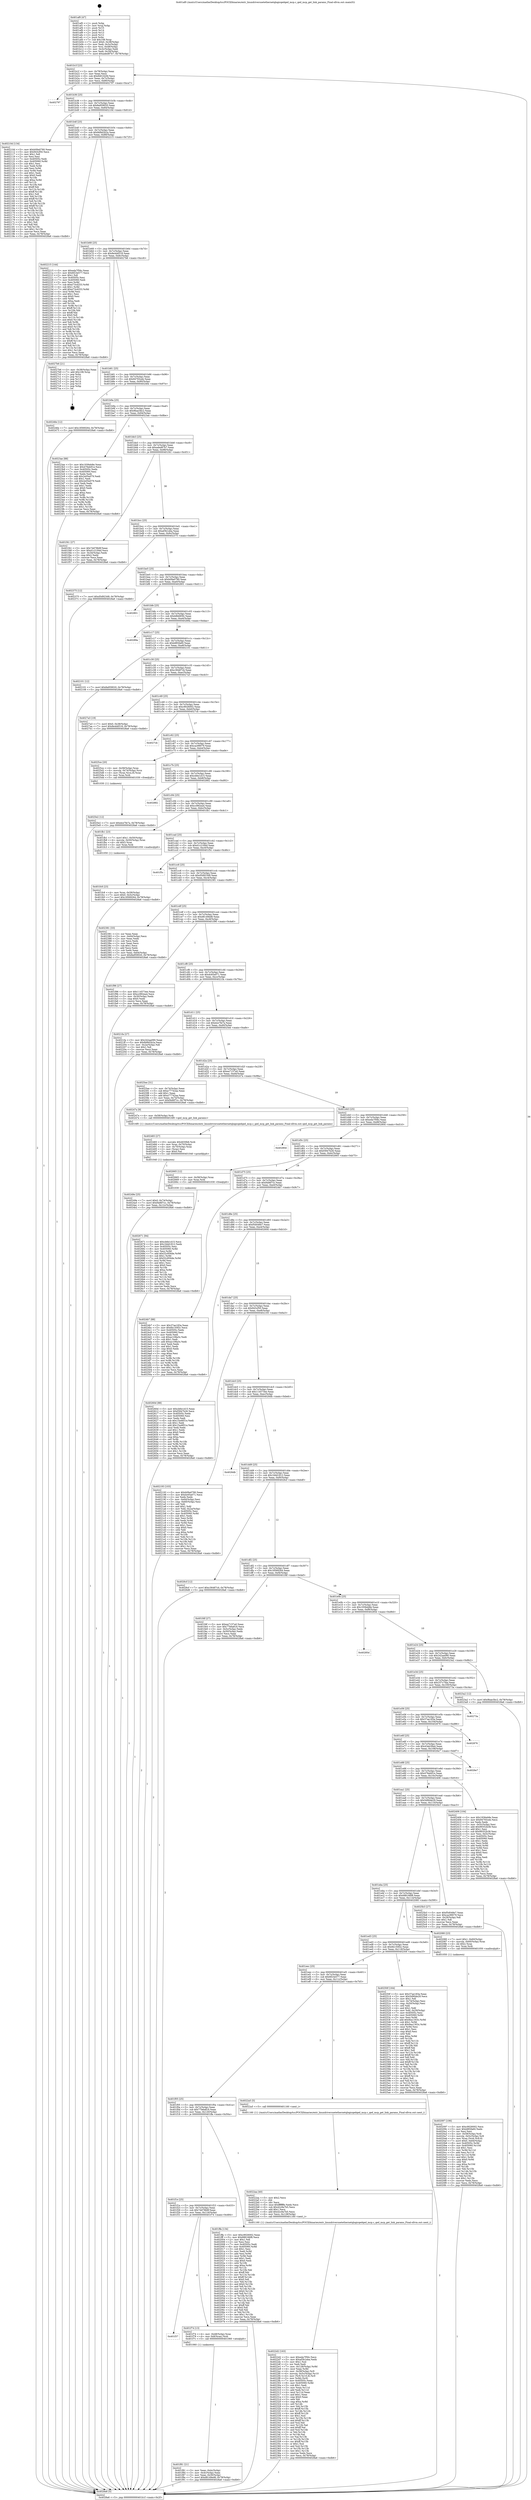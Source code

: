 digraph "0x401af0" {
  label = "0x401af0 (/mnt/c/Users/mathe/Desktop/tcc/POCII/binaries/extr_linuxdriversnetethernetqlogicqedqed_mcp.c_qed_mcp_get_link_params_Final-ollvm.out::main(0))"
  labelloc = "t"
  node[shape=record]

  Entry [label="",width=0.3,height=0.3,shape=circle,fillcolor=black,style=filled]
  "0x401b1f" [label="{
     0x401b1f [23]\l
     | [instrs]\l
     &nbsp;&nbsp;0x401b1f \<+3\>: mov -0x78(%rbp),%eax\l
     &nbsp;&nbsp;0x401b22 \<+2\>: mov %eax,%ecx\l
     &nbsp;&nbsp;0x401b24 \<+6\>: sub $0x840162fd,%ecx\l
     &nbsp;&nbsp;0x401b2a \<+3\>: mov %eax,-0x7c(%rbp)\l
     &nbsp;&nbsp;0x401b2d \<+3\>: mov %ecx,-0x80(%rbp)\l
     &nbsp;&nbsp;0x401b30 \<+6\>: je 0000000000402797 \<main+0xca7\>\l
  }"]
  "0x402797" [label="{
     0x402797\l
  }", style=dashed]
  "0x401b36" [label="{
     0x401b36 [25]\l
     | [instrs]\l
     &nbsp;&nbsp;0x401b36 \<+5\>: jmp 0000000000401b3b \<main+0x4b\>\l
     &nbsp;&nbsp;0x401b3b \<+3\>: mov -0x7c(%rbp),%eax\l
     &nbsp;&nbsp;0x401b3e \<+5\>: sub $0x8a959020,%eax\l
     &nbsp;&nbsp;0x401b43 \<+6\>: mov %eax,-0x84(%rbp)\l
     &nbsp;&nbsp;0x401b49 \<+6\>: je 000000000040210d \<main+0x61d\>\l
  }"]
  Exit [label="",width=0.3,height=0.3,shape=circle,fillcolor=black,style=filled,peripheries=2]
  "0x40210d" [label="{
     0x40210d [134]\l
     | [instrs]\l
     &nbsp;&nbsp;0x40210d \<+5\>: mov $0xb09a0780,%eax\l
     &nbsp;&nbsp;0x402112 \<+5\>: mov $0x943cf50,%ecx\l
     &nbsp;&nbsp;0x402117 \<+2\>: mov $0x1,%dl\l
     &nbsp;&nbsp;0x402119 \<+2\>: xor %esi,%esi\l
     &nbsp;&nbsp;0x40211b \<+7\>: mov 0x40505c,%edi\l
     &nbsp;&nbsp;0x402122 \<+8\>: mov 0x405060,%r8d\l
     &nbsp;&nbsp;0x40212a \<+3\>: sub $0x1,%esi\l
     &nbsp;&nbsp;0x40212d \<+3\>: mov %edi,%r9d\l
     &nbsp;&nbsp;0x402130 \<+3\>: add %esi,%r9d\l
     &nbsp;&nbsp;0x402133 \<+4\>: imul %r9d,%edi\l
     &nbsp;&nbsp;0x402137 \<+3\>: and $0x1,%edi\l
     &nbsp;&nbsp;0x40213a \<+3\>: cmp $0x0,%edi\l
     &nbsp;&nbsp;0x40213d \<+4\>: sete %r10b\l
     &nbsp;&nbsp;0x402141 \<+4\>: cmp $0xa,%r8d\l
     &nbsp;&nbsp;0x402145 \<+4\>: setl %r11b\l
     &nbsp;&nbsp;0x402149 \<+3\>: mov %r10b,%bl\l
     &nbsp;&nbsp;0x40214c \<+3\>: xor $0xff,%bl\l
     &nbsp;&nbsp;0x40214f \<+3\>: mov %r11b,%r14b\l
     &nbsp;&nbsp;0x402152 \<+4\>: xor $0xff,%r14b\l
     &nbsp;&nbsp;0x402156 \<+3\>: xor $0x1,%dl\l
     &nbsp;&nbsp;0x402159 \<+3\>: mov %bl,%r15b\l
     &nbsp;&nbsp;0x40215c \<+4\>: and $0xff,%r15b\l
     &nbsp;&nbsp;0x402160 \<+3\>: and %dl,%r10b\l
     &nbsp;&nbsp;0x402163 \<+3\>: mov %r14b,%r12b\l
     &nbsp;&nbsp;0x402166 \<+4\>: and $0xff,%r12b\l
     &nbsp;&nbsp;0x40216a \<+3\>: and %dl,%r11b\l
     &nbsp;&nbsp;0x40216d \<+3\>: or %r10b,%r15b\l
     &nbsp;&nbsp;0x402170 \<+3\>: or %r11b,%r12b\l
     &nbsp;&nbsp;0x402173 \<+3\>: xor %r12b,%r15b\l
     &nbsp;&nbsp;0x402176 \<+3\>: or %r14b,%bl\l
     &nbsp;&nbsp;0x402179 \<+3\>: xor $0xff,%bl\l
     &nbsp;&nbsp;0x40217c \<+3\>: or $0x1,%dl\l
     &nbsp;&nbsp;0x40217f \<+2\>: and %dl,%bl\l
     &nbsp;&nbsp;0x402181 \<+3\>: or %bl,%r15b\l
     &nbsp;&nbsp;0x402184 \<+4\>: test $0x1,%r15b\l
     &nbsp;&nbsp;0x402188 \<+3\>: cmovne %ecx,%eax\l
     &nbsp;&nbsp;0x40218b \<+3\>: mov %eax,-0x78(%rbp)\l
     &nbsp;&nbsp;0x40218e \<+5\>: jmp 00000000004028a6 \<main+0xdb6\>\l
  }"]
  "0x401b4f" [label="{
     0x401b4f [25]\l
     | [instrs]\l
     &nbsp;&nbsp;0x401b4f \<+5\>: jmp 0000000000401b54 \<main+0x64\>\l
     &nbsp;&nbsp;0x401b54 \<+3\>: mov -0x7c(%rbp),%eax\l
     &nbsp;&nbsp;0x401b57 \<+5\>: sub $0x8d9d2b2a,%eax\l
     &nbsp;&nbsp;0x401b5c \<+6\>: mov %eax,-0x88(%rbp)\l
     &nbsp;&nbsp;0x401b62 \<+6\>: je 0000000000402215 \<main+0x725\>\l
  }"]
  "0x402671" [label="{
     0x402671 [94]\l
     | [instrs]\l
     &nbsp;&nbsp;0x402671 \<+5\>: mov $0xcb6e1d15,%ecx\l
     &nbsp;&nbsp;0x402676 \<+5\>: mov $0x16dd1812,%edx\l
     &nbsp;&nbsp;0x40267b \<+7\>: mov 0x40505c,%esi\l
     &nbsp;&nbsp;0x402682 \<+8\>: mov 0x405060,%r8d\l
     &nbsp;&nbsp;0x40268a \<+3\>: mov %esi,%r9d\l
     &nbsp;&nbsp;0x40268d \<+7\>: add $0x52c856de,%r9d\l
     &nbsp;&nbsp;0x402694 \<+4\>: sub $0x1,%r9d\l
     &nbsp;&nbsp;0x402698 \<+7\>: sub $0x52c856de,%r9d\l
     &nbsp;&nbsp;0x40269f \<+4\>: imul %r9d,%esi\l
     &nbsp;&nbsp;0x4026a3 \<+3\>: and $0x1,%esi\l
     &nbsp;&nbsp;0x4026a6 \<+3\>: cmp $0x0,%esi\l
     &nbsp;&nbsp;0x4026a9 \<+4\>: sete %r10b\l
     &nbsp;&nbsp;0x4026ad \<+4\>: cmp $0xa,%r8d\l
     &nbsp;&nbsp;0x4026b1 \<+4\>: setl %r11b\l
     &nbsp;&nbsp;0x4026b5 \<+3\>: mov %r10b,%bl\l
     &nbsp;&nbsp;0x4026b8 \<+3\>: and %r11b,%bl\l
     &nbsp;&nbsp;0x4026bb \<+3\>: xor %r11b,%r10b\l
     &nbsp;&nbsp;0x4026be \<+3\>: or %r10b,%bl\l
     &nbsp;&nbsp;0x4026c1 \<+3\>: test $0x1,%bl\l
     &nbsp;&nbsp;0x4026c4 \<+3\>: cmovne %edx,%ecx\l
     &nbsp;&nbsp;0x4026c7 \<+3\>: mov %ecx,-0x78(%rbp)\l
     &nbsp;&nbsp;0x4026ca \<+5\>: jmp 00000000004028a6 \<main+0xdb6\>\l
  }"]
  "0x402215" [label="{
     0x402215 [144]\l
     | [instrs]\l
     &nbsp;&nbsp;0x402215 \<+5\>: mov $0xeda7f56c,%eax\l
     &nbsp;&nbsp;0x40221a \<+5\>: mov $0x6f23e577,%ecx\l
     &nbsp;&nbsp;0x40221f \<+2\>: mov $0x1,%dl\l
     &nbsp;&nbsp;0x402221 \<+7\>: mov 0x40505c,%esi\l
     &nbsp;&nbsp;0x402228 \<+7\>: mov 0x405060,%edi\l
     &nbsp;&nbsp;0x40222f \<+3\>: mov %esi,%r8d\l
     &nbsp;&nbsp;0x402232 \<+7\>: sub $0xe73cd253,%r8d\l
     &nbsp;&nbsp;0x402239 \<+4\>: sub $0x1,%r8d\l
     &nbsp;&nbsp;0x40223d \<+7\>: add $0xe73cd253,%r8d\l
     &nbsp;&nbsp;0x402244 \<+4\>: imul %r8d,%esi\l
     &nbsp;&nbsp;0x402248 \<+3\>: and $0x1,%esi\l
     &nbsp;&nbsp;0x40224b \<+3\>: cmp $0x0,%esi\l
     &nbsp;&nbsp;0x40224e \<+4\>: sete %r9b\l
     &nbsp;&nbsp;0x402252 \<+3\>: cmp $0xa,%edi\l
     &nbsp;&nbsp;0x402255 \<+4\>: setl %r10b\l
     &nbsp;&nbsp;0x402259 \<+3\>: mov %r9b,%r11b\l
     &nbsp;&nbsp;0x40225c \<+4\>: xor $0xff,%r11b\l
     &nbsp;&nbsp;0x402260 \<+3\>: mov %r10b,%bl\l
     &nbsp;&nbsp;0x402263 \<+3\>: xor $0xff,%bl\l
     &nbsp;&nbsp;0x402266 \<+3\>: xor $0x0,%dl\l
     &nbsp;&nbsp;0x402269 \<+3\>: mov %r11b,%r14b\l
     &nbsp;&nbsp;0x40226c \<+4\>: and $0x0,%r14b\l
     &nbsp;&nbsp;0x402270 \<+3\>: and %dl,%r9b\l
     &nbsp;&nbsp;0x402273 \<+3\>: mov %bl,%r15b\l
     &nbsp;&nbsp;0x402276 \<+4\>: and $0x0,%r15b\l
     &nbsp;&nbsp;0x40227a \<+3\>: and %dl,%r10b\l
     &nbsp;&nbsp;0x40227d \<+3\>: or %r9b,%r14b\l
     &nbsp;&nbsp;0x402280 \<+3\>: or %r10b,%r15b\l
     &nbsp;&nbsp;0x402283 \<+3\>: xor %r15b,%r14b\l
     &nbsp;&nbsp;0x402286 \<+3\>: or %bl,%r11b\l
     &nbsp;&nbsp;0x402289 \<+4\>: xor $0xff,%r11b\l
     &nbsp;&nbsp;0x40228d \<+3\>: or $0x0,%dl\l
     &nbsp;&nbsp;0x402290 \<+3\>: and %dl,%r11b\l
     &nbsp;&nbsp;0x402293 \<+3\>: or %r11b,%r14b\l
     &nbsp;&nbsp;0x402296 \<+4\>: test $0x1,%r14b\l
     &nbsp;&nbsp;0x40229a \<+3\>: cmovne %ecx,%eax\l
     &nbsp;&nbsp;0x40229d \<+3\>: mov %eax,-0x78(%rbp)\l
     &nbsp;&nbsp;0x4022a0 \<+5\>: jmp 00000000004028a6 \<main+0xdb6\>\l
  }"]
  "0x401b68" [label="{
     0x401b68 [25]\l
     | [instrs]\l
     &nbsp;&nbsp;0x401b68 \<+5\>: jmp 0000000000401b6d \<main+0x7d\>\l
     &nbsp;&nbsp;0x401b6d \<+3\>: mov -0x7c(%rbp),%eax\l
     &nbsp;&nbsp;0x401b70 \<+5\>: sub $0x8e4dd518,%eax\l
     &nbsp;&nbsp;0x401b75 \<+6\>: mov %eax,-0x8c(%rbp)\l
     &nbsp;&nbsp;0x401b7b \<+6\>: je 00000000004027b6 \<main+0xcc6\>\l
  }"]
  "0x4025e2" [label="{
     0x4025e2 [12]\l
     | [instrs]\l
     &nbsp;&nbsp;0x4025e2 \<+7\>: movl $0xdce7fe7a,-0x78(%rbp)\l
     &nbsp;&nbsp;0x4025e9 \<+5\>: jmp 00000000004028a6 \<main+0xdb6\>\l
  }"]
  "0x4027b6" [label="{
     0x4027b6 [21]\l
     | [instrs]\l
     &nbsp;&nbsp;0x4027b6 \<+3\>: mov -0x38(%rbp),%eax\l
     &nbsp;&nbsp;0x4027b9 \<+7\>: add $0x108,%rsp\l
     &nbsp;&nbsp;0x4027c0 \<+1\>: pop %rbx\l
     &nbsp;&nbsp;0x4027c1 \<+2\>: pop %r12\l
     &nbsp;&nbsp;0x4027c3 \<+2\>: pop %r13\l
     &nbsp;&nbsp;0x4027c5 \<+2\>: pop %r14\l
     &nbsp;&nbsp;0x4027c7 \<+2\>: pop %r15\l
     &nbsp;&nbsp;0x4027c9 \<+1\>: pop %rbp\l
     &nbsp;&nbsp;0x4027ca \<+1\>: ret\l
  }"]
  "0x401b81" [label="{
     0x401b81 [25]\l
     | [instrs]\l
     &nbsp;&nbsp;0x401b81 \<+5\>: jmp 0000000000401b86 \<main+0x96\>\l
     &nbsp;&nbsp;0x401b86 \<+3\>: mov -0x7c(%rbp),%eax\l
     &nbsp;&nbsp;0x401b89 \<+5\>: sub $0x94793ceb,%eax\l
     &nbsp;&nbsp;0x401b8e \<+6\>: mov %eax,-0x90(%rbp)\l
     &nbsp;&nbsp;0x401b94 \<+6\>: je 000000000040246e \<main+0x97e\>\l
  }"]
  "0x40249e" [label="{
     0x40249e [25]\l
     | [instrs]\l
     &nbsp;&nbsp;0x40249e \<+7\>: movl $0x0,-0x74(%rbp)\l
     &nbsp;&nbsp;0x4024a5 \<+7\>: movl $0xf4d6f7cc,-0x78(%rbp)\l
     &nbsp;&nbsp;0x4024ac \<+6\>: mov %eax,-0x12c(%rbp)\l
     &nbsp;&nbsp;0x4024b2 \<+5\>: jmp 00000000004028a6 \<main+0xdb6\>\l
  }"]
  "0x40246e" [label="{
     0x40246e [12]\l
     | [instrs]\l
     &nbsp;&nbsp;0x40246e \<+7\>: movl $0x18569264,-0x78(%rbp)\l
     &nbsp;&nbsp;0x402475 \<+5\>: jmp 00000000004028a6 \<main+0xdb6\>\l
  }"]
  "0x401b9a" [label="{
     0x401b9a [25]\l
     | [instrs]\l
     &nbsp;&nbsp;0x401b9a \<+5\>: jmp 0000000000401b9f \<main+0xaf\>\l
     &nbsp;&nbsp;0x401b9f \<+3\>: mov -0x7c(%rbp),%eax\l
     &nbsp;&nbsp;0x401ba2 \<+5\>: sub $0x9bae3bc2,%eax\l
     &nbsp;&nbsp;0x401ba7 \<+6\>: mov %eax,-0x94(%rbp)\l
     &nbsp;&nbsp;0x401bad \<+6\>: je 00000000004023ae \<main+0x8be\>\l
  }"]
  "0x402483" [label="{
     0x402483 [27]\l
     | [instrs]\l
     &nbsp;&nbsp;0x402483 \<+10\>: movabs $0x4030b6,%rdi\l
     &nbsp;&nbsp;0x40248d \<+4\>: mov %rax,-0x70(%rbp)\l
     &nbsp;&nbsp;0x402491 \<+4\>: mov -0x70(%rbp),%rax\l
     &nbsp;&nbsp;0x402495 \<+2\>: mov (%rax),%esi\l
     &nbsp;&nbsp;0x402497 \<+2\>: mov $0x0,%al\l
     &nbsp;&nbsp;0x402499 \<+5\>: call 0000000000401040 \<printf@plt\>\l
     | [calls]\l
     &nbsp;&nbsp;0x401040 \{1\} (unknown)\l
  }"]
  "0x4023ae" [label="{
     0x4023ae [88]\l
     | [instrs]\l
     &nbsp;&nbsp;0x4023ae \<+5\>: mov $0x1936eb8e,%eax\l
     &nbsp;&nbsp;0x4023b3 \<+5\>: mov $0x476eb91e,%ecx\l
     &nbsp;&nbsp;0x4023b8 \<+7\>: mov 0x40505c,%edx\l
     &nbsp;&nbsp;0x4023bf \<+7\>: mov 0x405060,%esi\l
     &nbsp;&nbsp;0x4023c6 \<+2\>: mov %edx,%edi\l
     &nbsp;&nbsp;0x4023c8 \<+6\>: add $0x2e05e079,%edi\l
     &nbsp;&nbsp;0x4023ce \<+3\>: sub $0x1,%edi\l
     &nbsp;&nbsp;0x4023d1 \<+6\>: sub $0x2e05e079,%edi\l
     &nbsp;&nbsp;0x4023d7 \<+3\>: imul %edi,%edx\l
     &nbsp;&nbsp;0x4023da \<+3\>: and $0x1,%edx\l
     &nbsp;&nbsp;0x4023dd \<+3\>: cmp $0x0,%edx\l
     &nbsp;&nbsp;0x4023e0 \<+4\>: sete %r8b\l
     &nbsp;&nbsp;0x4023e4 \<+3\>: cmp $0xa,%esi\l
     &nbsp;&nbsp;0x4023e7 \<+4\>: setl %r9b\l
     &nbsp;&nbsp;0x4023eb \<+3\>: mov %r8b,%r10b\l
     &nbsp;&nbsp;0x4023ee \<+3\>: and %r9b,%r10b\l
     &nbsp;&nbsp;0x4023f1 \<+3\>: xor %r9b,%r8b\l
     &nbsp;&nbsp;0x4023f4 \<+3\>: or %r8b,%r10b\l
     &nbsp;&nbsp;0x4023f7 \<+4\>: test $0x1,%r10b\l
     &nbsp;&nbsp;0x4023fb \<+3\>: cmovne %ecx,%eax\l
     &nbsp;&nbsp;0x4023fe \<+3\>: mov %eax,-0x78(%rbp)\l
     &nbsp;&nbsp;0x402401 \<+5\>: jmp 00000000004028a6 \<main+0xdb6\>\l
  }"]
  "0x401bb3" [label="{
     0x401bb3 [25]\l
     | [instrs]\l
     &nbsp;&nbsp;0x401bb3 \<+5\>: jmp 0000000000401bb8 \<main+0xc8\>\l
     &nbsp;&nbsp;0x401bb8 \<+3\>: mov -0x7c(%rbp),%eax\l
     &nbsp;&nbsp;0x401bbb \<+5\>: sub $0xaded87b7,%eax\l
     &nbsp;&nbsp;0x401bc0 \<+6\>: mov %eax,-0x98(%rbp)\l
     &nbsp;&nbsp;0x401bc6 \<+6\>: je 0000000000401f41 \<main+0x451\>\l
  }"]
  "0x4022d2" [label="{
     0x4022d2 [163]\l
     | [instrs]\l
     &nbsp;&nbsp;0x4022d2 \<+5\>: mov $0xeda7f56c,%ecx\l
     &nbsp;&nbsp;0x4022d7 \<+5\>: mov $0xaf3b1eba,%edx\l
     &nbsp;&nbsp;0x4022dc \<+3\>: mov $0x1,%sil\l
     &nbsp;&nbsp;0x4022df \<+2\>: xor %edi,%edi\l
     &nbsp;&nbsp;0x4022e1 \<+7\>: mov -0x128(%rbp),%r8d\l
     &nbsp;&nbsp;0x4022e8 \<+4\>: imul %eax,%r8d\l
     &nbsp;&nbsp;0x4022ec \<+4\>: mov -0x58(%rbp),%r9\l
     &nbsp;&nbsp;0x4022f0 \<+4\>: movslq -0x5c(%rbp),%r10\l
     &nbsp;&nbsp;0x4022f4 \<+4\>: mov (%r9,%r10,8),%r9\l
     &nbsp;&nbsp;0x4022f8 \<+3\>: mov %r8d,(%r9)\l
     &nbsp;&nbsp;0x4022fb \<+7\>: mov 0x40505c,%eax\l
     &nbsp;&nbsp;0x402302 \<+8\>: mov 0x405060,%r8d\l
     &nbsp;&nbsp;0x40230a \<+3\>: sub $0x1,%edi\l
     &nbsp;&nbsp;0x40230d \<+3\>: mov %eax,%r11d\l
     &nbsp;&nbsp;0x402310 \<+3\>: add %edi,%r11d\l
     &nbsp;&nbsp;0x402313 \<+4\>: imul %r11d,%eax\l
     &nbsp;&nbsp;0x402317 \<+3\>: and $0x1,%eax\l
     &nbsp;&nbsp;0x40231a \<+3\>: cmp $0x0,%eax\l
     &nbsp;&nbsp;0x40231d \<+3\>: sete %bl\l
     &nbsp;&nbsp;0x402320 \<+4\>: cmp $0xa,%r8d\l
     &nbsp;&nbsp;0x402324 \<+4\>: setl %r14b\l
     &nbsp;&nbsp;0x402328 \<+3\>: mov %bl,%r15b\l
     &nbsp;&nbsp;0x40232b \<+4\>: xor $0xff,%r15b\l
     &nbsp;&nbsp;0x40232f \<+3\>: mov %r14b,%r12b\l
     &nbsp;&nbsp;0x402332 \<+4\>: xor $0xff,%r12b\l
     &nbsp;&nbsp;0x402336 \<+4\>: xor $0x1,%sil\l
     &nbsp;&nbsp;0x40233a \<+3\>: mov %r15b,%r13b\l
     &nbsp;&nbsp;0x40233d \<+4\>: and $0xff,%r13b\l
     &nbsp;&nbsp;0x402341 \<+3\>: and %sil,%bl\l
     &nbsp;&nbsp;0x402344 \<+3\>: mov %r12b,%al\l
     &nbsp;&nbsp;0x402347 \<+2\>: and $0xff,%al\l
     &nbsp;&nbsp;0x402349 \<+3\>: and %sil,%r14b\l
     &nbsp;&nbsp;0x40234c \<+3\>: or %bl,%r13b\l
     &nbsp;&nbsp;0x40234f \<+3\>: or %r14b,%al\l
     &nbsp;&nbsp;0x402352 \<+3\>: xor %al,%r13b\l
     &nbsp;&nbsp;0x402355 \<+3\>: or %r12b,%r15b\l
     &nbsp;&nbsp;0x402358 \<+4\>: xor $0xff,%r15b\l
     &nbsp;&nbsp;0x40235c \<+4\>: or $0x1,%sil\l
     &nbsp;&nbsp;0x402360 \<+3\>: and %sil,%r15b\l
     &nbsp;&nbsp;0x402363 \<+3\>: or %r15b,%r13b\l
     &nbsp;&nbsp;0x402366 \<+4\>: test $0x1,%r13b\l
     &nbsp;&nbsp;0x40236a \<+3\>: cmovne %edx,%ecx\l
     &nbsp;&nbsp;0x40236d \<+3\>: mov %ecx,-0x78(%rbp)\l
     &nbsp;&nbsp;0x402370 \<+5\>: jmp 00000000004028a6 \<main+0xdb6\>\l
  }"]
  "0x401f41" [label="{
     0x401f41 [27]\l
     | [instrs]\l
     &nbsp;&nbsp;0x401f41 \<+5\>: mov $0x7dd78b9f,%eax\l
     &nbsp;&nbsp;0x401f46 \<+5\>: mov $0xd1c2184d,%ecx\l
     &nbsp;&nbsp;0x401f4b \<+3\>: mov -0x34(%rbp),%edx\l
     &nbsp;&nbsp;0x401f4e \<+3\>: cmp $0x2,%edx\l
     &nbsp;&nbsp;0x401f51 \<+3\>: cmovne %ecx,%eax\l
     &nbsp;&nbsp;0x401f54 \<+3\>: mov %eax,-0x78(%rbp)\l
     &nbsp;&nbsp;0x401f57 \<+5\>: jmp 00000000004028a6 \<main+0xdb6\>\l
  }"]
  "0x401bcc" [label="{
     0x401bcc [25]\l
     | [instrs]\l
     &nbsp;&nbsp;0x401bcc \<+5\>: jmp 0000000000401bd1 \<main+0xe1\>\l
     &nbsp;&nbsp;0x401bd1 \<+3\>: mov -0x7c(%rbp),%eax\l
     &nbsp;&nbsp;0x401bd4 \<+5\>: sub $0xaf3b1eba,%eax\l
     &nbsp;&nbsp;0x401bd9 \<+6\>: mov %eax,-0x9c(%rbp)\l
     &nbsp;&nbsp;0x401bdf \<+6\>: je 0000000000402375 \<main+0x885\>\l
  }"]
  "0x4028a6" [label="{
     0x4028a6 [5]\l
     | [instrs]\l
     &nbsp;&nbsp;0x4028a6 \<+5\>: jmp 0000000000401b1f \<main+0x2f\>\l
  }"]
  "0x401af0" [label="{
     0x401af0 [47]\l
     | [instrs]\l
     &nbsp;&nbsp;0x401af0 \<+1\>: push %rbp\l
     &nbsp;&nbsp;0x401af1 \<+3\>: mov %rsp,%rbp\l
     &nbsp;&nbsp;0x401af4 \<+2\>: push %r15\l
     &nbsp;&nbsp;0x401af6 \<+2\>: push %r14\l
     &nbsp;&nbsp;0x401af8 \<+2\>: push %r13\l
     &nbsp;&nbsp;0x401afa \<+2\>: push %r12\l
     &nbsp;&nbsp;0x401afc \<+1\>: push %rbx\l
     &nbsp;&nbsp;0x401afd \<+7\>: sub $0x108,%rsp\l
     &nbsp;&nbsp;0x401b04 \<+7\>: movl $0x0,-0x38(%rbp)\l
     &nbsp;&nbsp;0x401b0b \<+3\>: mov %edi,-0x3c(%rbp)\l
     &nbsp;&nbsp;0x401b0e \<+4\>: mov %rsi,-0x48(%rbp)\l
     &nbsp;&nbsp;0x401b12 \<+3\>: mov -0x3c(%rbp),%edi\l
     &nbsp;&nbsp;0x401b15 \<+3\>: mov %edi,-0x34(%rbp)\l
     &nbsp;&nbsp;0x401b18 \<+7\>: movl $0xaded87b7,-0x78(%rbp)\l
  }"]
  "0x4022aa" [label="{
     0x4022aa [40]\l
     | [instrs]\l
     &nbsp;&nbsp;0x4022aa \<+5\>: mov $0x2,%ecx\l
     &nbsp;&nbsp;0x4022af \<+1\>: cltd\l
     &nbsp;&nbsp;0x4022b0 \<+2\>: idiv %ecx\l
     &nbsp;&nbsp;0x4022b2 \<+6\>: imul $0xfffffffe,%edx,%ecx\l
     &nbsp;&nbsp;0x4022b8 \<+6\>: sub $0x42c9a7b5,%ecx\l
     &nbsp;&nbsp;0x4022be \<+3\>: add $0x1,%ecx\l
     &nbsp;&nbsp;0x4022c1 \<+6\>: add $0x42c9a7b5,%ecx\l
     &nbsp;&nbsp;0x4022c7 \<+6\>: mov %ecx,-0x128(%rbp)\l
     &nbsp;&nbsp;0x4022cd \<+5\>: call 0000000000401160 \<next_i\>\l
     | [calls]\l
     &nbsp;&nbsp;0x401160 \{1\} (/mnt/c/Users/mathe/Desktop/tcc/POCII/binaries/extr_linuxdriversnetethernetqlogicqedqed_mcp.c_qed_mcp_get_link_params_Final-ollvm.out::next_i)\l
  }"]
  "0x402375" [label="{
     0x402375 [12]\l
     | [instrs]\l
     &nbsp;&nbsp;0x402375 \<+7\>: movl $0xd5d923d9,-0x78(%rbp)\l
     &nbsp;&nbsp;0x40237c \<+5\>: jmp 00000000004028a6 \<main+0xdb6\>\l
  }"]
  "0x401be5" [label="{
     0x401be5 [25]\l
     | [instrs]\l
     &nbsp;&nbsp;0x401be5 \<+5\>: jmp 0000000000401bea \<main+0xfa\>\l
     &nbsp;&nbsp;0x401bea \<+3\>: mov -0x7c(%rbp),%eax\l
     &nbsp;&nbsp;0x401bed \<+5\>: sub $0xb09a0780,%eax\l
     &nbsp;&nbsp;0x401bf2 \<+6\>: mov %eax,-0xa0(%rbp)\l
     &nbsp;&nbsp;0x401bf8 \<+6\>: je 0000000000402801 \<main+0xd11\>\l
  }"]
  "0x402097" [label="{
     0x402097 [106]\l
     | [instrs]\l
     &nbsp;&nbsp;0x402097 \<+5\>: mov $0xc9026002,%ecx\l
     &nbsp;&nbsp;0x40209c \<+5\>: mov $0xb8f2fa60,%edx\l
     &nbsp;&nbsp;0x4020a1 \<+2\>: xor %esi,%esi\l
     &nbsp;&nbsp;0x4020a3 \<+4\>: mov -0x58(%rbp),%rdi\l
     &nbsp;&nbsp;0x4020a7 \<+4\>: movslq -0x5c(%rbp),%r8\l
     &nbsp;&nbsp;0x4020ab \<+4\>: mov %rax,(%rdi,%r8,8)\l
     &nbsp;&nbsp;0x4020af \<+7\>: movl $0x0,-0x64(%rbp)\l
     &nbsp;&nbsp;0x4020b6 \<+8\>: mov 0x40505c,%r9d\l
     &nbsp;&nbsp;0x4020be \<+8\>: mov 0x405060,%r10d\l
     &nbsp;&nbsp;0x4020c6 \<+3\>: sub $0x1,%esi\l
     &nbsp;&nbsp;0x4020c9 \<+3\>: mov %r9d,%r11d\l
     &nbsp;&nbsp;0x4020cc \<+3\>: add %esi,%r11d\l
     &nbsp;&nbsp;0x4020cf \<+4\>: imul %r11d,%r9d\l
     &nbsp;&nbsp;0x4020d3 \<+4\>: and $0x1,%r9d\l
     &nbsp;&nbsp;0x4020d7 \<+4\>: cmp $0x0,%r9d\l
     &nbsp;&nbsp;0x4020db \<+3\>: sete %bl\l
     &nbsp;&nbsp;0x4020de \<+4\>: cmp $0xa,%r10d\l
     &nbsp;&nbsp;0x4020e2 \<+4\>: setl %r14b\l
     &nbsp;&nbsp;0x4020e6 \<+3\>: mov %bl,%r15b\l
     &nbsp;&nbsp;0x4020e9 \<+3\>: and %r14b,%r15b\l
     &nbsp;&nbsp;0x4020ec \<+3\>: xor %r14b,%bl\l
     &nbsp;&nbsp;0x4020ef \<+3\>: or %bl,%r15b\l
     &nbsp;&nbsp;0x4020f2 \<+4\>: test $0x1,%r15b\l
     &nbsp;&nbsp;0x4020f6 \<+3\>: cmovne %edx,%ecx\l
     &nbsp;&nbsp;0x4020f9 \<+3\>: mov %ecx,-0x78(%rbp)\l
     &nbsp;&nbsp;0x4020fc \<+5\>: jmp 00000000004028a6 \<main+0xdb6\>\l
  }"]
  "0x402801" [label="{
     0x402801\l
  }", style=dashed]
  "0x401bfe" [label="{
     0x401bfe [25]\l
     | [instrs]\l
     &nbsp;&nbsp;0x401bfe \<+5\>: jmp 0000000000401c03 \<main+0x113\>\l
     &nbsp;&nbsp;0x401c03 \<+3\>: mov -0x7c(%rbp),%eax\l
     &nbsp;&nbsp;0x401c06 \<+5\>: sub $0xb8b685fc,%eax\l
     &nbsp;&nbsp;0x401c0b \<+6\>: mov %eax,-0xa4(%rbp)\l
     &nbsp;&nbsp;0x401c11 \<+6\>: je 000000000040289a \<main+0xdaa\>\l
  }"]
  "0x401fc8" [label="{
     0x401fc8 [23]\l
     | [instrs]\l
     &nbsp;&nbsp;0x401fc8 \<+4\>: mov %rax,-0x58(%rbp)\l
     &nbsp;&nbsp;0x401fcc \<+7\>: movl $0x0,-0x5c(%rbp)\l
     &nbsp;&nbsp;0x401fd3 \<+7\>: movl $0x18569264,-0x78(%rbp)\l
     &nbsp;&nbsp;0x401fda \<+5\>: jmp 00000000004028a6 \<main+0xdb6\>\l
  }"]
  "0x40289a" [label="{
     0x40289a\l
  }", style=dashed]
  "0x401c17" [label="{
     0x401c17 [25]\l
     | [instrs]\l
     &nbsp;&nbsp;0x401c17 \<+5\>: jmp 0000000000401c1c \<main+0x12c\>\l
     &nbsp;&nbsp;0x401c1c \<+3\>: mov -0x7c(%rbp),%eax\l
     &nbsp;&nbsp;0x401c1f \<+5\>: sub $0xb8f2fa60,%eax\l
     &nbsp;&nbsp;0x401c24 \<+6\>: mov %eax,-0xa8(%rbp)\l
     &nbsp;&nbsp;0x401c2a \<+6\>: je 0000000000402101 \<main+0x611\>\l
  }"]
  "0x401f81" [label="{
     0x401f81 [21]\l
     | [instrs]\l
     &nbsp;&nbsp;0x401f81 \<+3\>: mov %eax,-0x4c(%rbp)\l
     &nbsp;&nbsp;0x401f84 \<+3\>: mov -0x4c(%rbp),%eax\l
     &nbsp;&nbsp;0x401f87 \<+3\>: mov %eax,-0x30(%rbp)\l
     &nbsp;&nbsp;0x401f8a \<+7\>: movl $0xd8149ed8,-0x78(%rbp)\l
     &nbsp;&nbsp;0x401f91 \<+5\>: jmp 00000000004028a6 \<main+0xdb6\>\l
  }"]
  "0x402101" [label="{
     0x402101 [12]\l
     | [instrs]\l
     &nbsp;&nbsp;0x402101 \<+7\>: movl $0x8a959020,-0x78(%rbp)\l
     &nbsp;&nbsp;0x402108 \<+5\>: jmp 00000000004028a6 \<main+0xdb6\>\l
  }"]
  "0x401c30" [label="{
     0x401c30 [25]\l
     | [instrs]\l
     &nbsp;&nbsp;0x401c30 \<+5\>: jmp 0000000000401c35 \<main+0x145\>\l
     &nbsp;&nbsp;0x401c35 \<+3\>: mov -0x7c(%rbp),%eax\l
     &nbsp;&nbsp;0x401c38 \<+5\>: sub $0xc36487cb,%eax\l
     &nbsp;&nbsp;0x401c3d \<+6\>: mov %eax,-0xac(%rbp)\l
     &nbsp;&nbsp;0x401c43 \<+6\>: je 00000000004027a3 \<main+0xcb3\>\l
  }"]
  "0x401f37" [label="{
     0x401f37\l
  }", style=dashed]
  "0x4027a3" [label="{
     0x4027a3 [19]\l
     | [instrs]\l
     &nbsp;&nbsp;0x4027a3 \<+7\>: movl $0x0,-0x38(%rbp)\l
     &nbsp;&nbsp;0x4027aa \<+7\>: movl $0x8e4dd518,-0x78(%rbp)\l
     &nbsp;&nbsp;0x4027b1 \<+5\>: jmp 00000000004028a6 \<main+0xdb6\>\l
  }"]
  "0x401c49" [label="{
     0x401c49 [25]\l
     | [instrs]\l
     &nbsp;&nbsp;0x401c49 \<+5\>: jmp 0000000000401c4e \<main+0x15e\>\l
     &nbsp;&nbsp;0x401c4e \<+3\>: mov -0x7c(%rbp),%eax\l
     &nbsp;&nbsp;0x401c51 \<+5\>: sub $0xc9026002,%eax\l
     &nbsp;&nbsp;0x401c56 \<+6\>: mov %eax,-0xb0(%rbp)\l
     &nbsp;&nbsp;0x401c5c \<+6\>: je 00000000004027cb \<main+0xcdb\>\l
  }"]
  "0x401f74" [label="{
     0x401f74 [13]\l
     | [instrs]\l
     &nbsp;&nbsp;0x401f74 \<+4\>: mov -0x48(%rbp),%rax\l
     &nbsp;&nbsp;0x401f78 \<+4\>: mov 0x8(%rax),%rdi\l
     &nbsp;&nbsp;0x401f7c \<+5\>: call 0000000000401060 \<atoi@plt\>\l
     | [calls]\l
     &nbsp;&nbsp;0x401060 \{1\} (unknown)\l
  }"]
  "0x4027cb" [label="{
     0x4027cb\l
  }", style=dashed]
  "0x401c62" [label="{
     0x401c62 [25]\l
     | [instrs]\l
     &nbsp;&nbsp;0x401c62 \<+5\>: jmp 0000000000401c67 \<main+0x177\>\l
     &nbsp;&nbsp;0x401c67 \<+3\>: mov -0x7c(%rbp),%eax\l
     &nbsp;&nbsp;0x401c6a \<+5\>: sub $0xcac99079,%eax\l
     &nbsp;&nbsp;0x401c6f \<+6\>: mov %eax,-0xb4(%rbp)\l
     &nbsp;&nbsp;0x401c75 \<+6\>: je 00000000004025ce \<main+0xade\>\l
  }"]
  "0x401f1e" [label="{
     0x401f1e [25]\l
     | [instrs]\l
     &nbsp;&nbsp;0x401f1e \<+5\>: jmp 0000000000401f23 \<main+0x433\>\l
     &nbsp;&nbsp;0x401f23 \<+3\>: mov -0x7c(%rbp),%eax\l
     &nbsp;&nbsp;0x401f26 \<+5\>: sub $0x7dd78b9f,%eax\l
     &nbsp;&nbsp;0x401f2b \<+6\>: mov %eax,-0x124(%rbp)\l
     &nbsp;&nbsp;0x401f31 \<+6\>: je 0000000000401f74 \<main+0x484\>\l
  }"]
  "0x4025ce" [label="{
     0x4025ce [20]\l
     | [instrs]\l
     &nbsp;&nbsp;0x4025ce \<+4\>: mov -0x58(%rbp),%rax\l
     &nbsp;&nbsp;0x4025d2 \<+4\>: movslq -0x74(%rbp),%rcx\l
     &nbsp;&nbsp;0x4025d6 \<+4\>: mov (%rax,%rcx,8),%rax\l
     &nbsp;&nbsp;0x4025da \<+3\>: mov %rax,%rdi\l
     &nbsp;&nbsp;0x4025dd \<+5\>: call 0000000000401030 \<free@plt\>\l
     | [calls]\l
     &nbsp;&nbsp;0x401030 \{1\} (unknown)\l
  }"]
  "0x401c7b" [label="{
     0x401c7b [25]\l
     | [instrs]\l
     &nbsp;&nbsp;0x401c7b \<+5\>: jmp 0000000000401c80 \<main+0x190\>\l
     &nbsp;&nbsp;0x401c80 \<+3\>: mov -0x7c(%rbp),%eax\l
     &nbsp;&nbsp;0x401c83 \<+5\>: sub $0xcb6e1d15,%eax\l
     &nbsp;&nbsp;0x401c88 \<+6\>: mov %eax,-0xb8(%rbp)\l
     &nbsp;&nbsp;0x401c8e \<+6\>: je 0000000000402882 \<main+0xd92\>\l
  }"]
  "0x401ffa" [label="{
     0x401ffa [134]\l
     | [instrs]\l
     &nbsp;&nbsp;0x401ffa \<+5\>: mov $0xc9026002,%eax\l
     &nbsp;&nbsp;0x401fff \<+5\>: mov $0x688166f8,%ecx\l
     &nbsp;&nbsp;0x402004 \<+2\>: mov $0x1,%dl\l
     &nbsp;&nbsp;0x402006 \<+2\>: xor %esi,%esi\l
     &nbsp;&nbsp;0x402008 \<+7\>: mov 0x40505c,%edi\l
     &nbsp;&nbsp;0x40200f \<+8\>: mov 0x405060,%r8d\l
     &nbsp;&nbsp;0x402017 \<+3\>: sub $0x1,%esi\l
     &nbsp;&nbsp;0x40201a \<+3\>: mov %edi,%r9d\l
     &nbsp;&nbsp;0x40201d \<+3\>: add %esi,%r9d\l
     &nbsp;&nbsp;0x402020 \<+4\>: imul %r9d,%edi\l
     &nbsp;&nbsp;0x402024 \<+3\>: and $0x1,%edi\l
     &nbsp;&nbsp;0x402027 \<+3\>: cmp $0x0,%edi\l
     &nbsp;&nbsp;0x40202a \<+4\>: sete %r10b\l
     &nbsp;&nbsp;0x40202e \<+4\>: cmp $0xa,%r8d\l
     &nbsp;&nbsp;0x402032 \<+4\>: setl %r11b\l
     &nbsp;&nbsp;0x402036 \<+3\>: mov %r10b,%bl\l
     &nbsp;&nbsp;0x402039 \<+3\>: xor $0xff,%bl\l
     &nbsp;&nbsp;0x40203c \<+3\>: mov %r11b,%r14b\l
     &nbsp;&nbsp;0x40203f \<+4\>: xor $0xff,%r14b\l
     &nbsp;&nbsp;0x402043 \<+3\>: xor $0x0,%dl\l
     &nbsp;&nbsp;0x402046 \<+3\>: mov %bl,%r15b\l
     &nbsp;&nbsp;0x402049 \<+4\>: and $0x0,%r15b\l
     &nbsp;&nbsp;0x40204d \<+3\>: and %dl,%r10b\l
     &nbsp;&nbsp;0x402050 \<+3\>: mov %r14b,%r12b\l
     &nbsp;&nbsp;0x402053 \<+4\>: and $0x0,%r12b\l
     &nbsp;&nbsp;0x402057 \<+3\>: and %dl,%r11b\l
     &nbsp;&nbsp;0x40205a \<+3\>: or %r10b,%r15b\l
     &nbsp;&nbsp;0x40205d \<+3\>: or %r11b,%r12b\l
     &nbsp;&nbsp;0x402060 \<+3\>: xor %r12b,%r15b\l
     &nbsp;&nbsp;0x402063 \<+3\>: or %r14b,%bl\l
     &nbsp;&nbsp;0x402066 \<+3\>: xor $0xff,%bl\l
     &nbsp;&nbsp;0x402069 \<+3\>: or $0x0,%dl\l
     &nbsp;&nbsp;0x40206c \<+2\>: and %dl,%bl\l
     &nbsp;&nbsp;0x40206e \<+3\>: or %bl,%r15b\l
     &nbsp;&nbsp;0x402071 \<+4\>: test $0x1,%r15b\l
     &nbsp;&nbsp;0x402075 \<+3\>: cmovne %ecx,%eax\l
     &nbsp;&nbsp;0x402078 \<+3\>: mov %eax,-0x78(%rbp)\l
     &nbsp;&nbsp;0x40207b \<+5\>: jmp 00000000004028a6 \<main+0xdb6\>\l
  }"]
  "0x402882" [label="{
     0x402882\l
  }", style=dashed]
  "0x401c94" [label="{
     0x401c94 [25]\l
     | [instrs]\l
     &nbsp;&nbsp;0x401c94 \<+5\>: jmp 0000000000401c99 \<main+0x1a9\>\l
     &nbsp;&nbsp;0x401c99 \<+3\>: mov -0x7c(%rbp),%eax\l
     &nbsp;&nbsp;0x401c9c \<+5\>: sub $0xcc992ea4,%eax\l
     &nbsp;&nbsp;0x401ca1 \<+6\>: mov %eax,-0xbc(%rbp)\l
     &nbsp;&nbsp;0x401ca7 \<+6\>: je 0000000000401fb1 \<main+0x4c1\>\l
  }"]
  "0x401f05" [label="{
     0x401f05 [25]\l
     | [instrs]\l
     &nbsp;&nbsp;0x401f05 \<+5\>: jmp 0000000000401f0a \<main+0x41a\>\l
     &nbsp;&nbsp;0x401f0a \<+3\>: mov -0x7c(%rbp),%eax\l
     &nbsp;&nbsp;0x401f0d \<+5\>: sub $0x77b6a816,%eax\l
     &nbsp;&nbsp;0x401f12 \<+6\>: mov %eax,-0x120(%rbp)\l
     &nbsp;&nbsp;0x401f18 \<+6\>: je 0000000000401ffa \<main+0x50a\>\l
  }"]
  "0x401fb1" [label="{
     0x401fb1 [23]\l
     | [instrs]\l
     &nbsp;&nbsp;0x401fb1 \<+7\>: movl $0x1,-0x50(%rbp)\l
     &nbsp;&nbsp;0x401fb8 \<+4\>: movslq -0x50(%rbp),%rax\l
     &nbsp;&nbsp;0x401fbc \<+4\>: shl $0x3,%rax\l
     &nbsp;&nbsp;0x401fc0 \<+3\>: mov %rax,%rdi\l
     &nbsp;&nbsp;0x401fc3 \<+5\>: call 0000000000401050 \<malloc@plt\>\l
     | [calls]\l
     &nbsp;&nbsp;0x401050 \{1\} (unknown)\l
  }"]
  "0x401cad" [label="{
     0x401cad [25]\l
     | [instrs]\l
     &nbsp;&nbsp;0x401cad \<+5\>: jmp 0000000000401cb2 \<main+0x1c2\>\l
     &nbsp;&nbsp;0x401cb2 \<+3\>: mov -0x7c(%rbp),%eax\l
     &nbsp;&nbsp;0x401cb5 \<+5\>: sub $0xd1c2184d,%eax\l
     &nbsp;&nbsp;0x401cba \<+6\>: mov %eax,-0xc0(%rbp)\l
     &nbsp;&nbsp;0x401cc0 \<+6\>: je 0000000000401f5c \<main+0x46c\>\l
  }"]
  "0x4022a5" [label="{
     0x4022a5 [5]\l
     | [instrs]\l
     &nbsp;&nbsp;0x4022a5 \<+5\>: call 0000000000401160 \<next_i\>\l
     | [calls]\l
     &nbsp;&nbsp;0x401160 \{1\} (/mnt/c/Users/mathe/Desktop/tcc/POCII/binaries/extr_linuxdriversnetethernetqlogicqedqed_mcp.c_qed_mcp_get_link_params_Final-ollvm.out::next_i)\l
  }"]
  "0x401f5c" [label="{
     0x401f5c\l
  }", style=dashed]
  "0x401cc6" [label="{
     0x401cc6 [25]\l
     | [instrs]\l
     &nbsp;&nbsp;0x401cc6 \<+5\>: jmp 0000000000401ccb \<main+0x1db\>\l
     &nbsp;&nbsp;0x401ccb \<+3\>: mov -0x7c(%rbp),%eax\l
     &nbsp;&nbsp;0x401cce \<+5\>: sub $0xd5d923d9,%eax\l
     &nbsp;&nbsp;0x401cd3 \<+6\>: mov %eax,-0xc4(%rbp)\l
     &nbsp;&nbsp;0x401cd9 \<+6\>: je 0000000000402381 \<main+0x891\>\l
  }"]
  "0x401eec" [label="{
     0x401eec [25]\l
     | [instrs]\l
     &nbsp;&nbsp;0x401eec \<+5\>: jmp 0000000000401ef1 \<main+0x401\>\l
     &nbsp;&nbsp;0x401ef1 \<+3\>: mov -0x7c(%rbp),%eax\l
     &nbsp;&nbsp;0x401ef4 \<+5\>: sub $0x6f23e577,%eax\l
     &nbsp;&nbsp;0x401ef9 \<+6\>: mov %eax,-0x11c(%rbp)\l
     &nbsp;&nbsp;0x401eff \<+6\>: je 00000000004022a5 \<main+0x7b5\>\l
  }"]
  "0x402381" [label="{
     0x402381 [33]\l
     | [instrs]\l
     &nbsp;&nbsp;0x402381 \<+2\>: xor %eax,%eax\l
     &nbsp;&nbsp;0x402383 \<+3\>: mov -0x64(%rbp),%ecx\l
     &nbsp;&nbsp;0x402386 \<+2\>: mov %eax,%edx\l
     &nbsp;&nbsp;0x402388 \<+2\>: sub %ecx,%edx\l
     &nbsp;&nbsp;0x40238a \<+2\>: mov %eax,%ecx\l
     &nbsp;&nbsp;0x40238c \<+3\>: sub $0x1,%ecx\l
     &nbsp;&nbsp;0x40238f \<+2\>: add %ecx,%edx\l
     &nbsp;&nbsp;0x402391 \<+2\>: sub %edx,%eax\l
     &nbsp;&nbsp;0x402393 \<+3\>: mov %eax,-0x64(%rbp)\l
     &nbsp;&nbsp;0x402396 \<+7\>: movl $0x8a959020,-0x78(%rbp)\l
     &nbsp;&nbsp;0x40239d \<+5\>: jmp 00000000004028a6 \<main+0xdb6\>\l
  }"]
  "0x401cdf" [label="{
     0x401cdf [25]\l
     | [instrs]\l
     &nbsp;&nbsp;0x401cdf \<+5\>: jmp 0000000000401ce4 \<main+0x1f4\>\l
     &nbsp;&nbsp;0x401ce4 \<+3\>: mov -0x7c(%rbp),%eax\l
     &nbsp;&nbsp;0x401ce7 \<+5\>: sub $0xd8149ed8,%eax\l
     &nbsp;&nbsp;0x401cec \<+6\>: mov %eax,-0xc8(%rbp)\l
     &nbsp;&nbsp;0x401cf2 \<+6\>: je 0000000000401f96 \<main+0x4a6\>\l
  }"]
  "0x40250f" [label="{
     0x40250f [164]\l
     | [instrs]\l
     &nbsp;&nbsp;0x40250f \<+5\>: mov $0x37ae183a,%eax\l
     &nbsp;&nbsp;0x402514 \<+5\>: mov $0x5d90de29,%ecx\l
     &nbsp;&nbsp;0x402519 \<+2\>: mov $0x1,%dl\l
     &nbsp;&nbsp;0x40251b \<+3\>: mov -0x74(%rbp),%esi\l
     &nbsp;&nbsp;0x40251e \<+3\>: cmp -0x50(%rbp),%esi\l
     &nbsp;&nbsp;0x402521 \<+4\>: setl %dil\l
     &nbsp;&nbsp;0x402525 \<+4\>: and $0x1,%dil\l
     &nbsp;&nbsp;0x402529 \<+4\>: mov %dil,-0x29(%rbp)\l
     &nbsp;&nbsp;0x40252d \<+7\>: mov 0x40505c,%esi\l
     &nbsp;&nbsp;0x402534 \<+8\>: mov 0x405060,%r8d\l
     &nbsp;&nbsp;0x40253c \<+3\>: mov %esi,%r9d\l
     &nbsp;&nbsp;0x40253f \<+7\>: add $0x9ea1303c,%r9d\l
     &nbsp;&nbsp;0x402546 \<+4\>: sub $0x1,%r9d\l
     &nbsp;&nbsp;0x40254a \<+7\>: sub $0x9ea1303c,%r9d\l
     &nbsp;&nbsp;0x402551 \<+4\>: imul %r9d,%esi\l
     &nbsp;&nbsp;0x402555 \<+3\>: and $0x1,%esi\l
     &nbsp;&nbsp;0x402558 \<+3\>: cmp $0x0,%esi\l
     &nbsp;&nbsp;0x40255b \<+4\>: sete %dil\l
     &nbsp;&nbsp;0x40255f \<+4\>: cmp $0xa,%r8d\l
     &nbsp;&nbsp;0x402563 \<+4\>: setl %r10b\l
     &nbsp;&nbsp;0x402567 \<+3\>: mov %dil,%r11b\l
     &nbsp;&nbsp;0x40256a \<+4\>: xor $0xff,%r11b\l
     &nbsp;&nbsp;0x40256e \<+3\>: mov %r10b,%bl\l
     &nbsp;&nbsp;0x402571 \<+3\>: xor $0xff,%bl\l
     &nbsp;&nbsp;0x402574 \<+3\>: xor $0x1,%dl\l
     &nbsp;&nbsp;0x402577 \<+3\>: mov %r11b,%r14b\l
     &nbsp;&nbsp;0x40257a \<+4\>: and $0xff,%r14b\l
     &nbsp;&nbsp;0x40257e \<+3\>: and %dl,%dil\l
     &nbsp;&nbsp;0x402581 \<+3\>: mov %bl,%r15b\l
     &nbsp;&nbsp;0x402584 \<+4\>: and $0xff,%r15b\l
     &nbsp;&nbsp;0x402588 \<+3\>: and %dl,%r10b\l
     &nbsp;&nbsp;0x40258b \<+3\>: or %dil,%r14b\l
     &nbsp;&nbsp;0x40258e \<+3\>: or %r10b,%r15b\l
     &nbsp;&nbsp;0x402591 \<+3\>: xor %r15b,%r14b\l
     &nbsp;&nbsp;0x402594 \<+3\>: or %bl,%r11b\l
     &nbsp;&nbsp;0x402597 \<+4\>: xor $0xff,%r11b\l
     &nbsp;&nbsp;0x40259b \<+3\>: or $0x1,%dl\l
     &nbsp;&nbsp;0x40259e \<+3\>: and %dl,%r11b\l
     &nbsp;&nbsp;0x4025a1 \<+3\>: or %r11b,%r14b\l
     &nbsp;&nbsp;0x4025a4 \<+4\>: test $0x1,%r14b\l
     &nbsp;&nbsp;0x4025a8 \<+3\>: cmovne %ecx,%eax\l
     &nbsp;&nbsp;0x4025ab \<+3\>: mov %eax,-0x78(%rbp)\l
     &nbsp;&nbsp;0x4025ae \<+5\>: jmp 00000000004028a6 \<main+0xdb6\>\l
  }"]
  "0x401f96" [label="{
     0x401f96 [27]\l
     | [instrs]\l
     &nbsp;&nbsp;0x401f96 \<+5\>: mov $0x114573ee,%eax\l
     &nbsp;&nbsp;0x401f9b \<+5\>: mov $0xcc992ea4,%ecx\l
     &nbsp;&nbsp;0x401fa0 \<+3\>: mov -0x30(%rbp),%edx\l
     &nbsp;&nbsp;0x401fa3 \<+3\>: cmp $0x0,%edx\l
     &nbsp;&nbsp;0x401fa6 \<+3\>: cmove %ecx,%eax\l
     &nbsp;&nbsp;0x401fa9 \<+3\>: mov %eax,-0x78(%rbp)\l
     &nbsp;&nbsp;0x401fac \<+5\>: jmp 00000000004028a6 \<main+0xdb6\>\l
  }"]
  "0x401cf8" [label="{
     0x401cf8 [25]\l
     | [instrs]\l
     &nbsp;&nbsp;0x401cf8 \<+5\>: jmp 0000000000401cfd \<main+0x20d\>\l
     &nbsp;&nbsp;0x401cfd \<+3\>: mov -0x7c(%rbp),%eax\l
     &nbsp;&nbsp;0x401d00 \<+5\>: sub $0xdc65a071,%eax\l
     &nbsp;&nbsp;0x401d05 \<+6\>: mov %eax,-0xcc(%rbp)\l
     &nbsp;&nbsp;0x401d0b \<+6\>: je 00000000004021fa \<main+0x70a\>\l
  }"]
  "0x401ed3" [label="{
     0x401ed3 [25]\l
     | [instrs]\l
     &nbsp;&nbsp;0x401ed3 \<+5\>: jmp 0000000000401ed8 \<main+0x3e8\>\l
     &nbsp;&nbsp;0x401ed8 \<+3\>: mov -0x7c(%rbp),%eax\l
     &nbsp;&nbsp;0x401edb \<+5\>: sub $0x6b150f2c,%eax\l
     &nbsp;&nbsp;0x401ee0 \<+6\>: mov %eax,-0x118(%rbp)\l
     &nbsp;&nbsp;0x401ee6 \<+6\>: je 000000000040250f \<main+0xa1f\>\l
  }"]
  "0x4021fa" [label="{
     0x4021fa [27]\l
     | [instrs]\l
     &nbsp;&nbsp;0x4021fa \<+5\>: mov $0x242aa090,%eax\l
     &nbsp;&nbsp;0x4021ff \<+5\>: mov $0x8d9d2b2a,%ecx\l
     &nbsp;&nbsp;0x402204 \<+3\>: mov -0x2a(%rbp),%dl\l
     &nbsp;&nbsp;0x402207 \<+3\>: test $0x1,%dl\l
     &nbsp;&nbsp;0x40220a \<+3\>: cmovne %ecx,%eax\l
     &nbsp;&nbsp;0x40220d \<+3\>: mov %eax,-0x78(%rbp)\l
     &nbsp;&nbsp;0x402210 \<+5\>: jmp 00000000004028a6 \<main+0xdb6\>\l
  }"]
  "0x401d11" [label="{
     0x401d11 [25]\l
     | [instrs]\l
     &nbsp;&nbsp;0x401d11 \<+5\>: jmp 0000000000401d16 \<main+0x226\>\l
     &nbsp;&nbsp;0x401d16 \<+3\>: mov -0x7c(%rbp),%eax\l
     &nbsp;&nbsp;0x401d19 \<+5\>: sub $0xdce7fe7a,%eax\l
     &nbsp;&nbsp;0x401d1e \<+6\>: mov %eax,-0xd0(%rbp)\l
     &nbsp;&nbsp;0x401d24 \<+6\>: je 00000000004025ee \<main+0xafe\>\l
  }"]
  "0x402080" [label="{
     0x402080 [23]\l
     | [instrs]\l
     &nbsp;&nbsp;0x402080 \<+7\>: movl $0x1,-0x60(%rbp)\l
     &nbsp;&nbsp;0x402087 \<+4\>: movslq -0x60(%rbp),%rax\l
     &nbsp;&nbsp;0x40208b \<+4\>: shl $0x2,%rax\l
     &nbsp;&nbsp;0x40208f \<+3\>: mov %rax,%rdi\l
     &nbsp;&nbsp;0x402092 \<+5\>: call 0000000000401050 \<malloc@plt\>\l
     | [calls]\l
     &nbsp;&nbsp;0x401050 \{1\} (unknown)\l
  }"]
  "0x4025ee" [label="{
     0x4025ee [31]\l
     | [instrs]\l
     &nbsp;&nbsp;0x4025ee \<+3\>: mov -0x74(%rbp),%eax\l
     &nbsp;&nbsp;0x4025f1 \<+5\>: sub $0xa77742aa,%eax\l
     &nbsp;&nbsp;0x4025f6 \<+3\>: add $0x1,%eax\l
     &nbsp;&nbsp;0x4025f9 \<+5\>: add $0xa77742aa,%eax\l
     &nbsp;&nbsp;0x4025fe \<+3\>: mov %eax,-0x74(%rbp)\l
     &nbsp;&nbsp;0x402601 \<+7\>: movl $0xf4d6f7cc,-0x78(%rbp)\l
     &nbsp;&nbsp;0x402608 \<+5\>: jmp 00000000004028a6 \<main+0xdb6\>\l
  }"]
  "0x401d2a" [label="{
     0x401d2a [25]\l
     | [instrs]\l
     &nbsp;&nbsp;0x401d2a \<+5\>: jmp 0000000000401d2f \<main+0x23f\>\l
     &nbsp;&nbsp;0x401d2f \<+3\>: mov -0x7c(%rbp),%eax\l
     &nbsp;&nbsp;0x401d32 \<+5\>: sub $0xea7157a0,%eax\l
     &nbsp;&nbsp;0x401d37 \<+6\>: mov %eax,-0xd4(%rbp)\l
     &nbsp;&nbsp;0x401d3d \<+6\>: je 000000000040247a \<main+0x98a\>\l
  }"]
  "0x401eba" [label="{
     0x401eba [25]\l
     | [instrs]\l
     &nbsp;&nbsp;0x401eba \<+5\>: jmp 0000000000401ebf \<main+0x3cf\>\l
     &nbsp;&nbsp;0x401ebf \<+3\>: mov -0x7c(%rbp),%eax\l
     &nbsp;&nbsp;0x401ec2 \<+5\>: sub $0x688166f8,%eax\l
     &nbsp;&nbsp;0x401ec7 \<+6\>: mov %eax,-0x114(%rbp)\l
     &nbsp;&nbsp;0x401ecd \<+6\>: je 0000000000402080 \<main+0x590\>\l
  }"]
  "0x40247a" [label="{
     0x40247a [9]\l
     | [instrs]\l
     &nbsp;&nbsp;0x40247a \<+4\>: mov -0x58(%rbp),%rdi\l
     &nbsp;&nbsp;0x40247e \<+5\>: call 00000000004016f0 \<qed_mcp_get_link_params\>\l
     | [calls]\l
     &nbsp;&nbsp;0x4016f0 \{1\} (/mnt/c/Users/mathe/Desktop/tcc/POCII/binaries/extr_linuxdriversnetethernetqlogicqedqed_mcp.c_qed_mcp_get_link_params_Final-ollvm.out::qed_mcp_get_link_params)\l
  }"]
  "0x401d43" [label="{
     0x401d43 [25]\l
     | [instrs]\l
     &nbsp;&nbsp;0x401d43 \<+5\>: jmp 0000000000401d48 \<main+0x258\>\l
     &nbsp;&nbsp;0x401d48 \<+3\>: mov -0x7c(%rbp),%eax\l
     &nbsp;&nbsp;0x401d4b \<+5\>: sub $0xeda7f56c,%eax\l
     &nbsp;&nbsp;0x401d50 \<+6\>: mov %eax,-0xd8(%rbp)\l
     &nbsp;&nbsp;0x401d56 \<+6\>: je 000000000040280d \<main+0xd1d\>\l
  }"]
  "0x4025b3" [label="{
     0x4025b3 [27]\l
     | [instrs]\l
     &nbsp;&nbsp;0x4025b3 \<+5\>: mov $0xf5d048e7,%eax\l
     &nbsp;&nbsp;0x4025b8 \<+5\>: mov $0xcac99079,%ecx\l
     &nbsp;&nbsp;0x4025bd \<+3\>: mov -0x29(%rbp),%dl\l
     &nbsp;&nbsp;0x4025c0 \<+3\>: test $0x1,%dl\l
     &nbsp;&nbsp;0x4025c3 \<+3\>: cmovne %ecx,%eax\l
     &nbsp;&nbsp;0x4025c6 \<+3\>: mov %eax,-0x78(%rbp)\l
     &nbsp;&nbsp;0x4025c9 \<+5\>: jmp 00000000004028a6 \<main+0xdb6\>\l
  }"]
  "0x40280d" [label="{
     0x40280d\l
  }", style=dashed]
  "0x401d5c" [label="{
     0x401d5c [25]\l
     | [instrs]\l
     &nbsp;&nbsp;0x401d5c \<+5\>: jmp 0000000000401d61 \<main+0x271\>\l
     &nbsp;&nbsp;0x401d61 \<+3\>: mov -0x7c(%rbp),%eax\l
     &nbsp;&nbsp;0x401d64 \<+5\>: sub $0xf3947b26,%eax\l
     &nbsp;&nbsp;0x401d69 \<+6\>: mov %eax,-0xdc(%rbp)\l
     &nbsp;&nbsp;0x401d6f \<+6\>: je 0000000000402665 \<main+0xb75\>\l
  }"]
  "0x401ea1" [label="{
     0x401ea1 [25]\l
     | [instrs]\l
     &nbsp;&nbsp;0x401ea1 \<+5\>: jmp 0000000000401ea6 \<main+0x3b6\>\l
     &nbsp;&nbsp;0x401ea6 \<+3\>: mov -0x7c(%rbp),%eax\l
     &nbsp;&nbsp;0x401ea9 \<+5\>: sub $0x5d90de29,%eax\l
     &nbsp;&nbsp;0x401eae \<+6\>: mov %eax,-0x110(%rbp)\l
     &nbsp;&nbsp;0x401eb4 \<+6\>: je 00000000004025b3 \<main+0xac3\>\l
  }"]
  "0x402665" [label="{
     0x402665 [12]\l
     | [instrs]\l
     &nbsp;&nbsp;0x402665 \<+4\>: mov -0x58(%rbp),%rax\l
     &nbsp;&nbsp;0x402669 \<+3\>: mov %rax,%rdi\l
     &nbsp;&nbsp;0x40266c \<+5\>: call 0000000000401030 \<free@plt\>\l
     | [calls]\l
     &nbsp;&nbsp;0x401030 \{1\} (unknown)\l
  }"]
  "0x401d75" [label="{
     0x401d75 [25]\l
     | [instrs]\l
     &nbsp;&nbsp;0x401d75 \<+5\>: jmp 0000000000401d7a \<main+0x28a\>\l
     &nbsp;&nbsp;0x401d7a \<+3\>: mov -0x7c(%rbp),%eax\l
     &nbsp;&nbsp;0x401d7d \<+5\>: sub $0xf4d6f7cc,%eax\l
     &nbsp;&nbsp;0x401d82 \<+6\>: mov %eax,-0xe0(%rbp)\l
     &nbsp;&nbsp;0x401d88 \<+6\>: je 00000000004024b7 \<main+0x9c7\>\l
  }"]
  "0x402406" [label="{
     0x402406 [104]\l
     | [instrs]\l
     &nbsp;&nbsp;0x402406 \<+5\>: mov $0x1936eb8e,%eax\l
     &nbsp;&nbsp;0x40240b \<+5\>: mov $0x94793ceb,%ecx\l
     &nbsp;&nbsp;0x402410 \<+2\>: xor %edx,%edx\l
     &nbsp;&nbsp;0x402412 \<+3\>: mov -0x5c(%rbp),%esi\l
     &nbsp;&nbsp;0x402415 \<+6\>: add $0x99352b38,%esi\l
     &nbsp;&nbsp;0x40241b \<+3\>: add $0x1,%esi\l
     &nbsp;&nbsp;0x40241e \<+6\>: sub $0x99352b38,%esi\l
     &nbsp;&nbsp;0x402424 \<+3\>: mov %esi,-0x5c(%rbp)\l
     &nbsp;&nbsp;0x402427 \<+7\>: mov 0x40505c,%esi\l
     &nbsp;&nbsp;0x40242e \<+7\>: mov 0x405060,%edi\l
     &nbsp;&nbsp;0x402435 \<+3\>: sub $0x1,%edx\l
     &nbsp;&nbsp;0x402438 \<+3\>: mov %esi,%r8d\l
     &nbsp;&nbsp;0x40243b \<+3\>: add %edx,%r8d\l
     &nbsp;&nbsp;0x40243e \<+4\>: imul %r8d,%esi\l
     &nbsp;&nbsp;0x402442 \<+3\>: and $0x1,%esi\l
     &nbsp;&nbsp;0x402445 \<+3\>: cmp $0x0,%esi\l
     &nbsp;&nbsp;0x402448 \<+4\>: sete %r9b\l
     &nbsp;&nbsp;0x40244c \<+3\>: cmp $0xa,%edi\l
     &nbsp;&nbsp;0x40244f \<+4\>: setl %r10b\l
     &nbsp;&nbsp;0x402453 \<+3\>: mov %r9b,%r11b\l
     &nbsp;&nbsp;0x402456 \<+3\>: and %r10b,%r11b\l
     &nbsp;&nbsp;0x402459 \<+3\>: xor %r10b,%r9b\l
     &nbsp;&nbsp;0x40245c \<+3\>: or %r9b,%r11b\l
     &nbsp;&nbsp;0x40245f \<+4\>: test $0x1,%r11b\l
     &nbsp;&nbsp;0x402463 \<+3\>: cmovne %ecx,%eax\l
     &nbsp;&nbsp;0x402466 \<+3\>: mov %eax,-0x78(%rbp)\l
     &nbsp;&nbsp;0x402469 \<+5\>: jmp 00000000004028a6 \<main+0xdb6\>\l
  }"]
  "0x4024b7" [label="{
     0x4024b7 [88]\l
     | [instrs]\l
     &nbsp;&nbsp;0x4024b7 \<+5\>: mov $0x37ae183a,%eax\l
     &nbsp;&nbsp;0x4024bc \<+5\>: mov $0x6b150f2c,%ecx\l
     &nbsp;&nbsp;0x4024c1 \<+7\>: mov 0x40505c,%edx\l
     &nbsp;&nbsp;0x4024c8 \<+7\>: mov 0x405060,%esi\l
     &nbsp;&nbsp;0x4024cf \<+2\>: mov %edx,%edi\l
     &nbsp;&nbsp;0x4024d1 \<+6\>: sub $0xac108a3c,%edi\l
     &nbsp;&nbsp;0x4024d7 \<+3\>: sub $0x1,%edi\l
     &nbsp;&nbsp;0x4024da \<+6\>: add $0xac108a3c,%edi\l
     &nbsp;&nbsp;0x4024e0 \<+3\>: imul %edi,%edx\l
     &nbsp;&nbsp;0x4024e3 \<+3\>: and $0x1,%edx\l
     &nbsp;&nbsp;0x4024e6 \<+3\>: cmp $0x0,%edx\l
     &nbsp;&nbsp;0x4024e9 \<+4\>: sete %r8b\l
     &nbsp;&nbsp;0x4024ed \<+3\>: cmp $0xa,%esi\l
     &nbsp;&nbsp;0x4024f0 \<+4\>: setl %r9b\l
     &nbsp;&nbsp;0x4024f4 \<+3\>: mov %r8b,%r10b\l
     &nbsp;&nbsp;0x4024f7 \<+3\>: and %r9b,%r10b\l
     &nbsp;&nbsp;0x4024fa \<+3\>: xor %r9b,%r8b\l
     &nbsp;&nbsp;0x4024fd \<+3\>: or %r8b,%r10b\l
     &nbsp;&nbsp;0x402500 \<+4\>: test $0x1,%r10b\l
     &nbsp;&nbsp;0x402504 \<+3\>: cmovne %ecx,%eax\l
     &nbsp;&nbsp;0x402507 \<+3\>: mov %eax,-0x78(%rbp)\l
     &nbsp;&nbsp;0x40250a \<+5\>: jmp 00000000004028a6 \<main+0xdb6\>\l
  }"]
  "0x401d8e" [label="{
     0x401d8e [25]\l
     | [instrs]\l
     &nbsp;&nbsp;0x401d8e \<+5\>: jmp 0000000000401d93 \<main+0x2a3\>\l
     &nbsp;&nbsp;0x401d93 \<+3\>: mov -0x7c(%rbp),%eax\l
     &nbsp;&nbsp;0x401d96 \<+5\>: sub $0xf5d048e7,%eax\l
     &nbsp;&nbsp;0x401d9b \<+6\>: mov %eax,-0xe4(%rbp)\l
     &nbsp;&nbsp;0x401da1 \<+6\>: je 000000000040260d \<main+0xb1d\>\l
  }"]
  "0x401e88" [label="{
     0x401e88 [25]\l
     | [instrs]\l
     &nbsp;&nbsp;0x401e88 \<+5\>: jmp 0000000000401e8d \<main+0x39d\>\l
     &nbsp;&nbsp;0x401e8d \<+3\>: mov -0x7c(%rbp),%eax\l
     &nbsp;&nbsp;0x401e90 \<+5\>: sub $0x476eb91e,%eax\l
     &nbsp;&nbsp;0x401e95 \<+6\>: mov %eax,-0x10c(%rbp)\l
     &nbsp;&nbsp;0x401e9b \<+6\>: je 0000000000402406 \<main+0x916\>\l
  }"]
  "0x40260d" [label="{
     0x40260d [88]\l
     | [instrs]\l
     &nbsp;&nbsp;0x40260d \<+5\>: mov $0xcb6e1d15,%eax\l
     &nbsp;&nbsp;0x402612 \<+5\>: mov $0xf3947b26,%ecx\l
     &nbsp;&nbsp;0x402617 \<+7\>: mov 0x40505c,%edx\l
     &nbsp;&nbsp;0x40261e \<+7\>: mov 0x405060,%esi\l
     &nbsp;&nbsp;0x402625 \<+2\>: mov %edx,%edi\l
     &nbsp;&nbsp;0x402627 \<+6\>: sub $0x15a4851e,%edi\l
     &nbsp;&nbsp;0x40262d \<+3\>: sub $0x1,%edi\l
     &nbsp;&nbsp;0x402630 \<+6\>: add $0x15a4851e,%edi\l
     &nbsp;&nbsp;0x402636 \<+3\>: imul %edi,%edx\l
     &nbsp;&nbsp;0x402639 \<+3\>: and $0x1,%edx\l
     &nbsp;&nbsp;0x40263c \<+3\>: cmp $0x0,%edx\l
     &nbsp;&nbsp;0x40263f \<+4\>: sete %r8b\l
     &nbsp;&nbsp;0x402643 \<+3\>: cmp $0xa,%esi\l
     &nbsp;&nbsp;0x402646 \<+4\>: setl %r9b\l
     &nbsp;&nbsp;0x40264a \<+3\>: mov %r8b,%r10b\l
     &nbsp;&nbsp;0x40264d \<+3\>: and %r9b,%r10b\l
     &nbsp;&nbsp;0x402650 \<+3\>: xor %r9b,%r8b\l
     &nbsp;&nbsp;0x402653 \<+3\>: or %r8b,%r10b\l
     &nbsp;&nbsp;0x402656 \<+4\>: test $0x1,%r10b\l
     &nbsp;&nbsp;0x40265a \<+3\>: cmovne %ecx,%eax\l
     &nbsp;&nbsp;0x40265d \<+3\>: mov %eax,-0x78(%rbp)\l
     &nbsp;&nbsp;0x402660 \<+5\>: jmp 00000000004028a6 \<main+0xdb6\>\l
  }"]
  "0x401da7" [label="{
     0x401da7 [25]\l
     | [instrs]\l
     &nbsp;&nbsp;0x401da7 \<+5\>: jmp 0000000000401dac \<main+0x2bc\>\l
     &nbsp;&nbsp;0x401dac \<+3\>: mov -0x7c(%rbp),%eax\l
     &nbsp;&nbsp;0x401daf \<+5\>: sub $0x943cf50,%eax\l
     &nbsp;&nbsp;0x401db4 \<+6\>: mov %eax,-0xe8(%rbp)\l
     &nbsp;&nbsp;0x401dba \<+6\>: je 0000000000402193 \<main+0x6a3\>\l
  }"]
  "0x4026e7" [label="{
     0x4026e7\l
  }", style=dashed]
  "0x402193" [label="{
     0x402193 [103]\l
     | [instrs]\l
     &nbsp;&nbsp;0x402193 \<+5\>: mov $0xb09a0780,%eax\l
     &nbsp;&nbsp;0x402198 \<+5\>: mov $0xdc65a071,%ecx\l
     &nbsp;&nbsp;0x40219d \<+2\>: xor %edx,%edx\l
     &nbsp;&nbsp;0x40219f \<+3\>: mov -0x64(%rbp),%esi\l
     &nbsp;&nbsp;0x4021a2 \<+3\>: cmp -0x60(%rbp),%esi\l
     &nbsp;&nbsp;0x4021a5 \<+4\>: setl %dil\l
     &nbsp;&nbsp;0x4021a9 \<+4\>: and $0x1,%dil\l
     &nbsp;&nbsp;0x4021ad \<+4\>: mov %dil,-0x2a(%rbp)\l
     &nbsp;&nbsp;0x4021b1 \<+7\>: mov 0x40505c,%esi\l
     &nbsp;&nbsp;0x4021b8 \<+8\>: mov 0x405060,%r8d\l
     &nbsp;&nbsp;0x4021c0 \<+3\>: sub $0x1,%edx\l
     &nbsp;&nbsp;0x4021c3 \<+3\>: mov %esi,%r9d\l
     &nbsp;&nbsp;0x4021c6 \<+3\>: add %edx,%r9d\l
     &nbsp;&nbsp;0x4021c9 \<+4\>: imul %r9d,%esi\l
     &nbsp;&nbsp;0x4021cd \<+3\>: and $0x1,%esi\l
     &nbsp;&nbsp;0x4021d0 \<+3\>: cmp $0x0,%esi\l
     &nbsp;&nbsp;0x4021d3 \<+4\>: sete %dil\l
     &nbsp;&nbsp;0x4021d7 \<+4\>: cmp $0xa,%r8d\l
     &nbsp;&nbsp;0x4021db \<+4\>: setl %r10b\l
     &nbsp;&nbsp;0x4021df \<+3\>: mov %dil,%r11b\l
     &nbsp;&nbsp;0x4021e2 \<+3\>: and %r10b,%r11b\l
     &nbsp;&nbsp;0x4021e5 \<+3\>: xor %r10b,%dil\l
     &nbsp;&nbsp;0x4021e8 \<+3\>: or %dil,%r11b\l
     &nbsp;&nbsp;0x4021eb \<+4\>: test $0x1,%r11b\l
     &nbsp;&nbsp;0x4021ef \<+3\>: cmovne %ecx,%eax\l
     &nbsp;&nbsp;0x4021f2 \<+3\>: mov %eax,-0x78(%rbp)\l
     &nbsp;&nbsp;0x4021f5 \<+5\>: jmp 00000000004028a6 \<main+0xdb6\>\l
  }"]
  "0x401dc0" [label="{
     0x401dc0 [25]\l
     | [instrs]\l
     &nbsp;&nbsp;0x401dc0 \<+5\>: jmp 0000000000401dc5 \<main+0x2d5\>\l
     &nbsp;&nbsp;0x401dc5 \<+3\>: mov -0x7c(%rbp),%eax\l
     &nbsp;&nbsp;0x401dc8 \<+5\>: sub $0x114573ee,%eax\l
     &nbsp;&nbsp;0x401dcd \<+6\>: mov %eax,-0xec(%rbp)\l
     &nbsp;&nbsp;0x401dd3 \<+6\>: je 00000000004026db \<main+0xbeb\>\l
  }"]
  "0x401e6f" [label="{
     0x401e6f [25]\l
     | [instrs]\l
     &nbsp;&nbsp;0x401e6f \<+5\>: jmp 0000000000401e74 \<main+0x384\>\l
     &nbsp;&nbsp;0x401e74 \<+3\>: mov -0x7c(%rbp),%eax\l
     &nbsp;&nbsp;0x401e77 \<+5\>: sub $0x43ab39a4,%eax\l
     &nbsp;&nbsp;0x401e7c \<+6\>: mov %eax,-0x108(%rbp)\l
     &nbsp;&nbsp;0x401e82 \<+6\>: je 00000000004026e7 \<main+0xbf7\>\l
  }"]
  "0x4026db" [label="{
     0x4026db\l
  }", style=dashed]
  "0x401dd9" [label="{
     0x401dd9 [25]\l
     | [instrs]\l
     &nbsp;&nbsp;0x401dd9 \<+5\>: jmp 0000000000401dde \<main+0x2ee\>\l
     &nbsp;&nbsp;0x401dde \<+3\>: mov -0x7c(%rbp),%eax\l
     &nbsp;&nbsp;0x401de1 \<+5\>: sub $0x16dd1812,%eax\l
     &nbsp;&nbsp;0x401de6 \<+6\>: mov %eax,-0xf0(%rbp)\l
     &nbsp;&nbsp;0x401dec \<+6\>: je 00000000004026cf \<main+0xbdf\>\l
  }"]
  "0x402876" [label="{
     0x402876\l
  }", style=dashed]
  "0x4026cf" [label="{
     0x4026cf [12]\l
     | [instrs]\l
     &nbsp;&nbsp;0x4026cf \<+7\>: movl $0xc36487cb,-0x78(%rbp)\l
     &nbsp;&nbsp;0x4026d6 \<+5\>: jmp 00000000004028a6 \<main+0xdb6\>\l
  }"]
  "0x401df2" [label="{
     0x401df2 [25]\l
     | [instrs]\l
     &nbsp;&nbsp;0x401df2 \<+5\>: jmp 0000000000401df7 \<main+0x307\>\l
     &nbsp;&nbsp;0x401df7 \<+3\>: mov -0x7c(%rbp),%eax\l
     &nbsp;&nbsp;0x401dfa \<+5\>: sub $0x18569264,%eax\l
     &nbsp;&nbsp;0x401dff \<+6\>: mov %eax,-0xf4(%rbp)\l
     &nbsp;&nbsp;0x401e05 \<+6\>: je 0000000000401fdf \<main+0x4ef\>\l
  }"]
  "0x401e56" [label="{
     0x401e56 [25]\l
     | [instrs]\l
     &nbsp;&nbsp;0x401e56 \<+5\>: jmp 0000000000401e5b \<main+0x36b\>\l
     &nbsp;&nbsp;0x401e5b \<+3\>: mov -0x7c(%rbp),%eax\l
     &nbsp;&nbsp;0x401e5e \<+5\>: sub $0x37ae183a,%eax\l
     &nbsp;&nbsp;0x401e63 \<+6\>: mov %eax,-0x104(%rbp)\l
     &nbsp;&nbsp;0x401e69 \<+6\>: je 0000000000402876 \<main+0xd86\>\l
  }"]
  "0x401fdf" [label="{
     0x401fdf [27]\l
     | [instrs]\l
     &nbsp;&nbsp;0x401fdf \<+5\>: mov $0xea7157a0,%eax\l
     &nbsp;&nbsp;0x401fe4 \<+5\>: mov $0x77b6a816,%ecx\l
     &nbsp;&nbsp;0x401fe9 \<+3\>: mov -0x5c(%rbp),%edx\l
     &nbsp;&nbsp;0x401fec \<+3\>: cmp -0x50(%rbp),%edx\l
     &nbsp;&nbsp;0x401fef \<+3\>: cmovl %ecx,%eax\l
     &nbsp;&nbsp;0x401ff2 \<+3\>: mov %eax,-0x78(%rbp)\l
     &nbsp;&nbsp;0x401ff5 \<+5\>: jmp 00000000004028a6 \<main+0xdb6\>\l
  }"]
  "0x401e0b" [label="{
     0x401e0b [25]\l
     | [instrs]\l
     &nbsp;&nbsp;0x401e0b \<+5\>: jmp 0000000000401e10 \<main+0x320\>\l
     &nbsp;&nbsp;0x401e10 \<+3\>: mov -0x7c(%rbp),%eax\l
     &nbsp;&nbsp;0x401e13 \<+5\>: sub $0x1936eb8e,%eax\l
     &nbsp;&nbsp;0x401e18 \<+6\>: mov %eax,-0xf8(%rbp)\l
     &nbsp;&nbsp;0x401e1e \<+6\>: je 000000000040285d \<main+0xd6d\>\l
  }"]
  "0x40273a" [label="{
     0x40273a\l
  }", style=dashed]
  "0x40285d" [label="{
     0x40285d\l
  }", style=dashed]
  "0x401e24" [label="{
     0x401e24 [25]\l
     | [instrs]\l
     &nbsp;&nbsp;0x401e24 \<+5\>: jmp 0000000000401e29 \<main+0x339\>\l
     &nbsp;&nbsp;0x401e29 \<+3\>: mov -0x7c(%rbp),%eax\l
     &nbsp;&nbsp;0x401e2c \<+5\>: sub $0x242aa090,%eax\l
     &nbsp;&nbsp;0x401e31 \<+6\>: mov %eax,-0xfc(%rbp)\l
     &nbsp;&nbsp;0x401e37 \<+6\>: je 00000000004023a2 \<main+0x8b2\>\l
  }"]
  "0x401e3d" [label="{
     0x401e3d [25]\l
     | [instrs]\l
     &nbsp;&nbsp;0x401e3d \<+5\>: jmp 0000000000401e42 \<main+0x352\>\l
     &nbsp;&nbsp;0x401e42 \<+3\>: mov -0x7c(%rbp),%eax\l
     &nbsp;&nbsp;0x401e45 \<+5\>: sub $0x257c7faa,%eax\l
     &nbsp;&nbsp;0x401e4a \<+6\>: mov %eax,-0x100(%rbp)\l
     &nbsp;&nbsp;0x401e50 \<+6\>: je 000000000040273a \<main+0xc4a\>\l
  }"]
  "0x4023a2" [label="{
     0x4023a2 [12]\l
     | [instrs]\l
     &nbsp;&nbsp;0x4023a2 \<+7\>: movl $0x9bae3bc2,-0x78(%rbp)\l
     &nbsp;&nbsp;0x4023a9 \<+5\>: jmp 00000000004028a6 \<main+0xdb6\>\l
  }"]
  Entry -> "0x401af0" [label=" 1"]
  "0x401b1f" -> "0x402797" [label=" 0"]
  "0x401b1f" -> "0x401b36" [label=" 37"]
  "0x4027b6" -> Exit [label=" 1"]
  "0x401b36" -> "0x40210d" [label=" 2"]
  "0x401b36" -> "0x401b4f" [label=" 35"]
  "0x4027a3" -> "0x4028a6" [label=" 1"]
  "0x401b4f" -> "0x402215" [label=" 1"]
  "0x401b4f" -> "0x401b68" [label=" 34"]
  "0x4026cf" -> "0x4028a6" [label=" 1"]
  "0x401b68" -> "0x4027b6" [label=" 1"]
  "0x401b68" -> "0x401b81" [label=" 33"]
  "0x402671" -> "0x4028a6" [label=" 1"]
  "0x401b81" -> "0x40246e" [label=" 1"]
  "0x401b81" -> "0x401b9a" [label=" 32"]
  "0x402665" -> "0x402671" [label=" 1"]
  "0x401b9a" -> "0x4023ae" [label=" 1"]
  "0x401b9a" -> "0x401bb3" [label=" 31"]
  "0x40260d" -> "0x4028a6" [label=" 1"]
  "0x401bb3" -> "0x401f41" [label=" 1"]
  "0x401bb3" -> "0x401bcc" [label=" 30"]
  "0x401f41" -> "0x4028a6" [label=" 1"]
  "0x401af0" -> "0x401b1f" [label=" 1"]
  "0x4028a6" -> "0x401b1f" [label=" 36"]
  "0x4025ee" -> "0x4028a6" [label=" 1"]
  "0x401bcc" -> "0x402375" [label=" 1"]
  "0x401bcc" -> "0x401be5" [label=" 29"]
  "0x4025e2" -> "0x4028a6" [label=" 1"]
  "0x401be5" -> "0x402801" [label=" 0"]
  "0x401be5" -> "0x401bfe" [label=" 29"]
  "0x4025ce" -> "0x4025e2" [label=" 1"]
  "0x401bfe" -> "0x40289a" [label=" 0"]
  "0x401bfe" -> "0x401c17" [label=" 29"]
  "0x4025b3" -> "0x4028a6" [label=" 2"]
  "0x401c17" -> "0x402101" [label=" 1"]
  "0x401c17" -> "0x401c30" [label=" 28"]
  "0x40250f" -> "0x4028a6" [label=" 2"]
  "0x401c30" -> "0x4027a3" [label=" 1"]
  "0x401c30" -> "0x401c49" [label=" 27"]
  "0x4024b7" -> "0x4028a6" [label=" 2"]
  "0x401c49" -> "0x4027cb" [label=" 0"]
  "0x401c49" -> "0x401c62" [label=" 27"]
  "0x40249e" -> "0x4028a6" [label=" 1"]
  "0x401c62" -> "0x4025ce" [label=" 1"]
  "0x401c62" -> "0x401c7b" [label=" 26"]
  "0x40247a" -> "0x402483" [label=" 1"]
  "0x401c7b" -> "0x402882" [label=" 0"]
  "0x401c7b" -> "0x401c94" [label=" 26"]
  "0x40246e" -> "0x4028a6" [label=" 1"]
  "0x401c94" -> "0x401fb1" [label=" 1"]
  "0x401c94" -> "0x401cad" [label=" 25"]
  "0x4023ae" -> "0x4028a6" [label=" 1"]
  "0x401cad" -> "0x401f5c" [label=" 0"]
  "0x401cad" -> "0x401cc6" [label=" 25"]
  "0x4023a2" -> "0x4028a6" [label=" 1"]
  "0x401cc6" -> "0x402381" [label=" 1"]
  "0x401cc6" -> "0x401cdf" [label=" 24"]
  "0x402375" -> "0x4028a6" [label=" 1"]
  "0x401cdf" -> "0x401f96" [label=" 1"]
  "0x401cdf" -> "0x401cf8" [label=" 23"]
  "0x4022d2" -> "0x4028a6" [label=" 1"]
  "0x401cf8" -> "0x4021fa" [label=" 2"]
  "0x401cf8" -> "0x401d11" [label=" 21"]
  "0x4022a5" -> "0x4022aa" [label=" 1"]
  "0x401d11" -> "0x4025ee" [label=" 1"]
  "0x401d11" -> "0x401d2a" [label=" 20"]
  "0x402215" -> "0x4028a6" [label=" 1"]
  "0x401d2a" -> "0x40247a" [label=" 1"]
  "0x401d2a" -> "0x401d43" [label=" 19"]
  "0x402193" -> "0x4028a6" [label=" 2"]
  "0x401d43" -> "0x40280d" [label=" 0"]
  "0x401d43" -> "0x401d5c" [label=" 19"]
  "0x40210d" -> "0x4028a6" [label=" 2"]
  "0x401d5c" -> "0x402665" [label=" 1"]
  "0x401d5c" -> "0x401d75" [label=" 18"]
  "0x402097" -> "0x4028a6" [label=" 1"]
  "0x401d75" -> "0x4024b7" [label=" 2"]
  "0x401d75" -> "0x401d8e" [label=" 16"]
  "0x402080" -> "0x402097" [label=" 1"]
  "0x401d8e" -> "0x40260d" [label=" 1"]
  "0x401d8e" -> "0x401da7" [label=" 15"]
  "0x401fdf" -> "0x4028a6" [label=" 2"]
  "0x401da7" -> "0x402193" [label=" 2"]
  "0x401da7" -> "0x401dc0" [label=" 13"]
  "0x401fc8" -> "0x4028a6" [label=" 1"]
  "0x401dc0" -> "0x4026db" [label=" 0"]
  "0x401dc0" -> "0x401dd9" [label=" 13"]
  "0x401f96" -> "0x4028a6" [label=" 1"]
  "0x401dd9" -> "0x4026cf" [label=" 1"]
  "0x401dd9" -> "0x401df2" [label=" 12"]
  "0x401f81" -> "0x4028a6" [label=" 1"]
  "0x401df2" -> "0x401fdf" [label=" 2"]
  "0x401df2" -> "0x401e0b" [label=" 10"]
  "0x401f1e" -> "0x401f37" [label=" 0"]
  "0x401e0b" -> "0x40285d" [label=" 0"]
  "0x401e0b" -> "0x401e24" [label=" 10"]
  "0x401f1e" -> "0x401f74" [label=" 1"]
  "0x401e24" -> "0x4023a2" [label=" 1"]
  "0x401e24" -> "0x401e3d" [label=" 9"]
  "0x402483" -> "0x40249e" [label=" 1"]
  "0x401e3d" -> "0x40273a" [label=" 0"]
  "0x401e3d" -> "0x401e56" [label=" 9"]
  "0x401f74" -> "0x401f81" [label=" 1"]
  "0x401e56" -> "0x402876" [label=" 0"]
  "0x401e56" -> "0x401e6f" [label=" 9"]
  "0x401fb1" -> "0x401fc8" [label=" 1"]
  "0x401e6f" -> "0x4026e7" [label=" 0"]
  "0x401e6f" -> "0x401e88" [label=" 9"]
  "0x401ffa" -> "0x4028a6" [label=" 1"]
  "0x401e88" -> "0x402406" [label=" 1"]
  "0x401e88" -> "0x401ea1" [label=" 8"]
  "0x402101" -> "0x4028a6" [label=" 1"]
  "0x401ea1" -> "0x4025b3" [label=" 2"]
  "0x401ea1" -> "0x401eba" [label=" 6"]
  "0x4021fa" -> "0x4028a6" [label=" 2"]
  "0x401eba" -> "0x402080" [label=" 1"]
  "0x401eba" -> "0x401ed3" [label=" 5"]
  "0x4022aa" -> "0x4022d2" [label=" 1"]
  "0x401ed3" -> "0x40250f" [label=" 2"]
  "0x401ed3" -> "0x401eec" [label=" 3"]
  "0x402381" -> "0x4028a6" [label=" 1"]
  "0x401eec" -> "0x4022a5" [label=" 1"]
  "0x401eec" -> "0x401f05" [label=" 2"]
  "0x402406" -> "0x4028a6" [label=" 1"]
  "0x401f05" -> "0x401ffa" [label=" 1"]
  "0x401f05" -> "0x401f1e" [label=" 1"]
}
